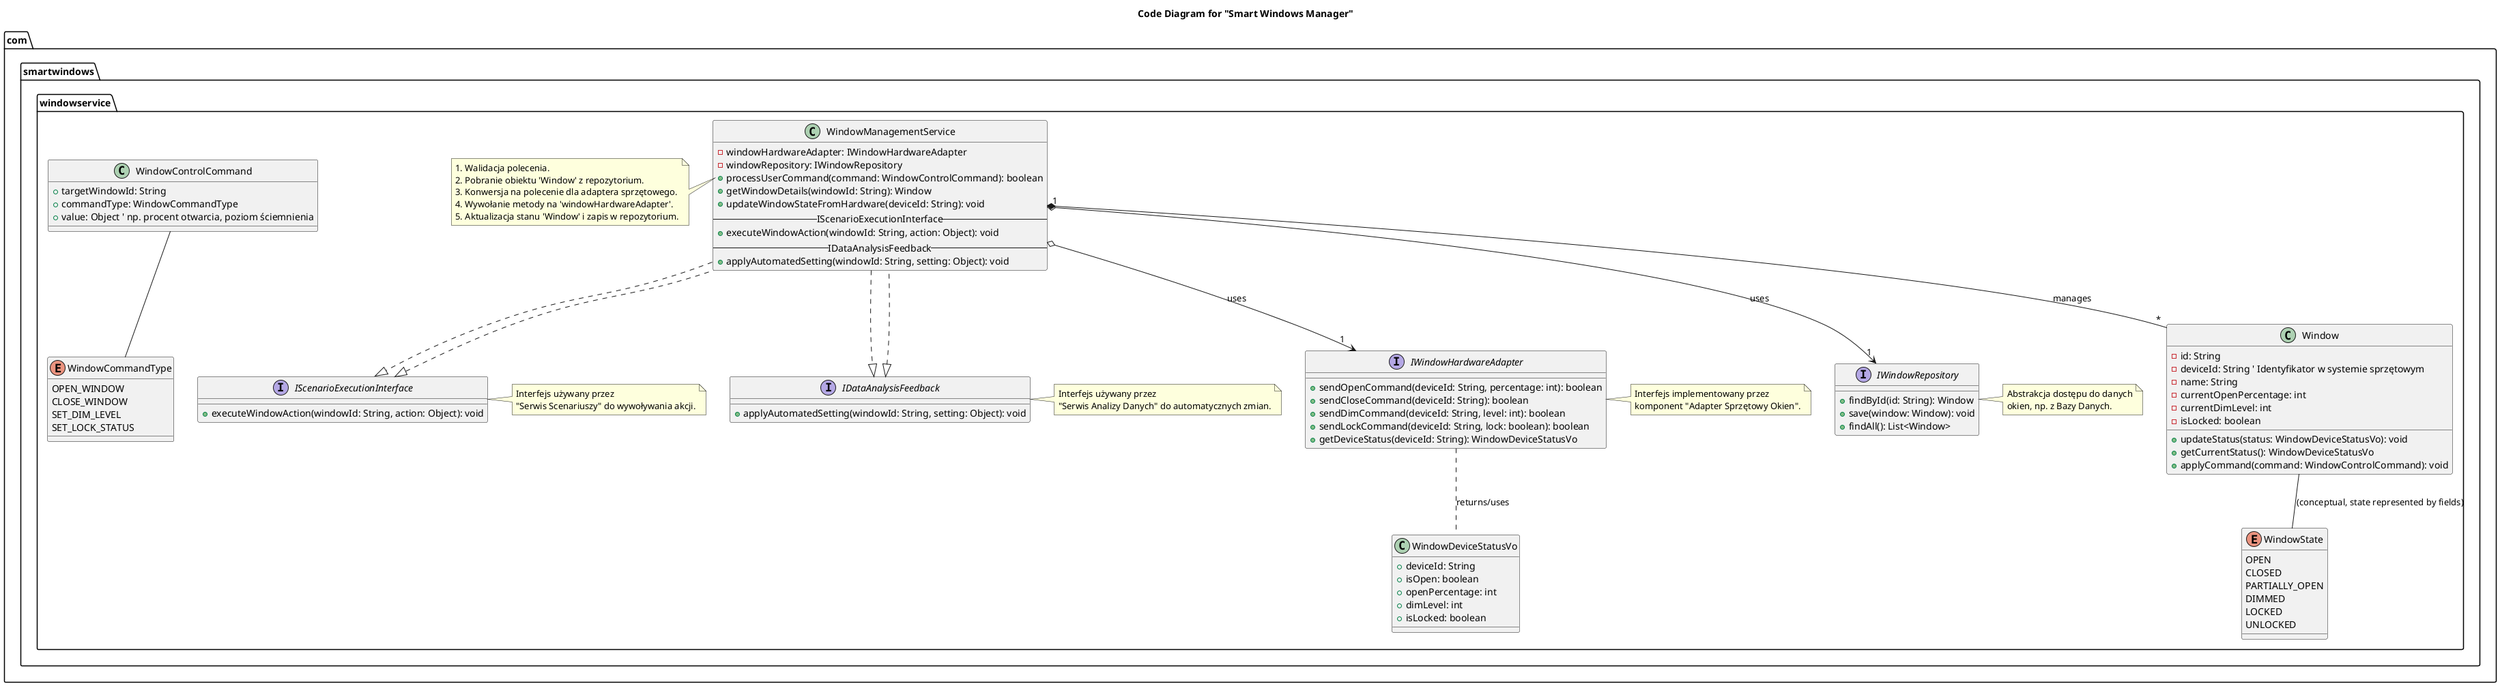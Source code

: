 @startuml
' Można użyć !include C4_Code.puml, ale dla diagramów klas często wystarczy standardowa składnia UML PlantUML.
' !include https://raw.githubusercontent.com/plantuml-stdlib/C4-PlantUML/master/C4_Code.puml

title Code Diagram for "Smart Windows Manager"

package "com.smartwindows.windowservice" {

    interface IWindowHardwareAdapter {
        + sendOpenCommand(deviceId: String, percentage: int): boolean
        + sendCloseCommand(deviceId: String): boolean
        + sendDimCommand(deviceId: String, level: int): boolean
        + sendLockCommand(deviceId: String, lock: boolean): boolean
        + getDeviceStatus(deviceId: String): WindowDeviceStatusVo
    }
    note right of IWindowHardwareAdapter
        Interfejs implementowany przez
        komponent "Adapter Sprzętowy Okien".
    end note

    class WindowDeviceStatusVo {
        + deviceId: String
        + isOpen: boolean
        + openPercentage: int
        + dimLevel: int
        + isLocked: boolean
    }

    enum WindowState {
        OPEN
        CLOSED
        PARTIALLY_OPEN
        DIMMED
        LOCKED
        UNLOCKED
    }

    class Window {
        - id: String
        - deviceId: String ' Identyfikator w systemie sprzętowym
        - name: String
        - currentOpenPercentage: int
        - currentDimLevel: int
        - isLocked: boolean
        + updateStatus(status: WindowDeviceStatusVo): void
        + getCurrentStatus(): WindowDeviceStatusVo
        + applyCommand(command: WindowControlCommand): void
    }

    class WindowControlCommand {
        + targetWindowId: String
        + commandType: WindowCommandType
        + value: Object ' np. procent otwarcia, poziom ściemnienia
    }

    enum WindowCommandType {
        OPEN_WINDOW
        CLOSE_WINDOW
        SET_DIM_LEVEL
        SET_LOCK_STATUS
    }

    interface IScenarioExecutionInterface {
        + executeWindowAction(windowId: String, action: Object): void
    }
    note right of IScenarioExecutionInterface
        Interfejs używany przez
        "Serwis Scenariuszy" do wywoływania akcji.
    end note
    
    interface IDataAnalysisFeedback {
        + applyAutomatedSetting(windowId: String, setting: Object): void
    }
    note right of IDataAnalysisFeedback
        Interfejs używany przez
        "Serwis Analizy Danych" do automatycznych zmian.
    end note

    class WindowManagementService implements IScenarioExecutionInterface, IDataAnalysisFeedback {
        - windowHardwareAdapter: IWindowHardwareAdapter
        - windowRepository: IWindowRepository
        + processUserCommand(command: WindowControlCommand): boolean
        + getWindowDetails(windowId: String): Window
        + updateWindowStateFromHardware(deviceId: String): void
        -- IScenarioExecutionInterface --
        + executeWindowAction(windowId: String, action: Object): void
        -- IDataAnalysisFeedback --
        + applyAutomatedSetting(windowId: String, setting: Object): void
    }
    note left of WindowManagementService::processUserCommand
        1. Walidacja polecenia.
        2. Pobranie obiektu 'Window' z repozytorium.
        3. Konwersja na polecenie dla adaptera sprzętowego.
        4. Wywołanie metody na 'windowHardwareAdapter'.
        5. Aktualizacja stanu 'Window' i zapis w repozytorium.
    end note


    interface IWindowRepository {
        + findById(id: String): Window
        + save(window: Window): void
        + findAll(): List<Window>
    }
    note right of IWindowRepository
      Abstrakcja dostępu do danych
      okien, np. z Bazy Danych.
    end note

    WindowManagementService o--> "1" IWindowHardwareAdapter : uses
    WindowManagementService o--> "1" IWindowRepository : uses
    WindowManagementService ..|> IScenarioExecutionInterface
    WindowManagementService ..|> IDataAnalysisFeedback
    WindowManagementService "1" *-- "*" Window : manages

    Window -- WindowState : (conceptual, state represented by fields)
    WindowControlCommand -- WindowCommandType
    IWindowHardwareAdapter .. WindowDeviceStatusVo : returns/uses
}

@enduml